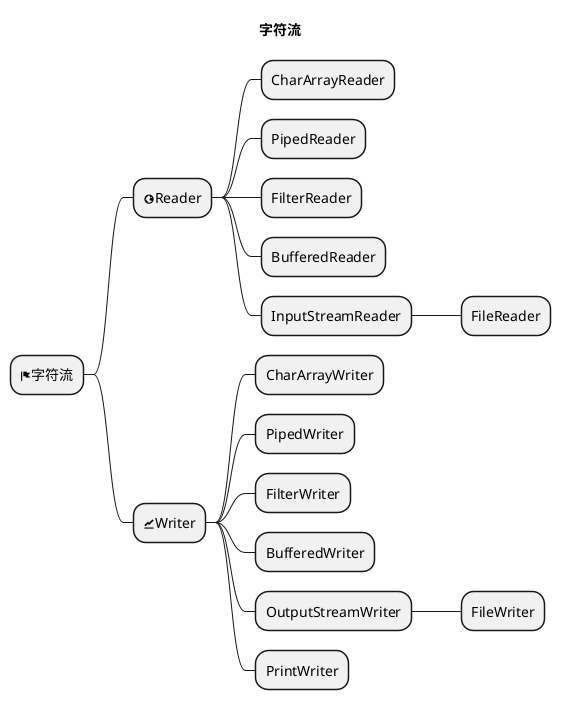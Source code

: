 @startmindmap
'https://plantuml.com/mindmap-diagram

title 字符流

* <&flag>字符流
** <&globe>Reader
*** CharArrayReader
*** PipedReader
*** FilterReader
*** BufferedReader
*** InputStreamReader
**** FileReader
** <&graph>Writer
*** CharArrayWriter
*** PipedWriter
*** FilterWriter
*** BufferedWriter
*** OutputStreamWriter
**** FileWriter
*** PrintWriter

@endmindmap
